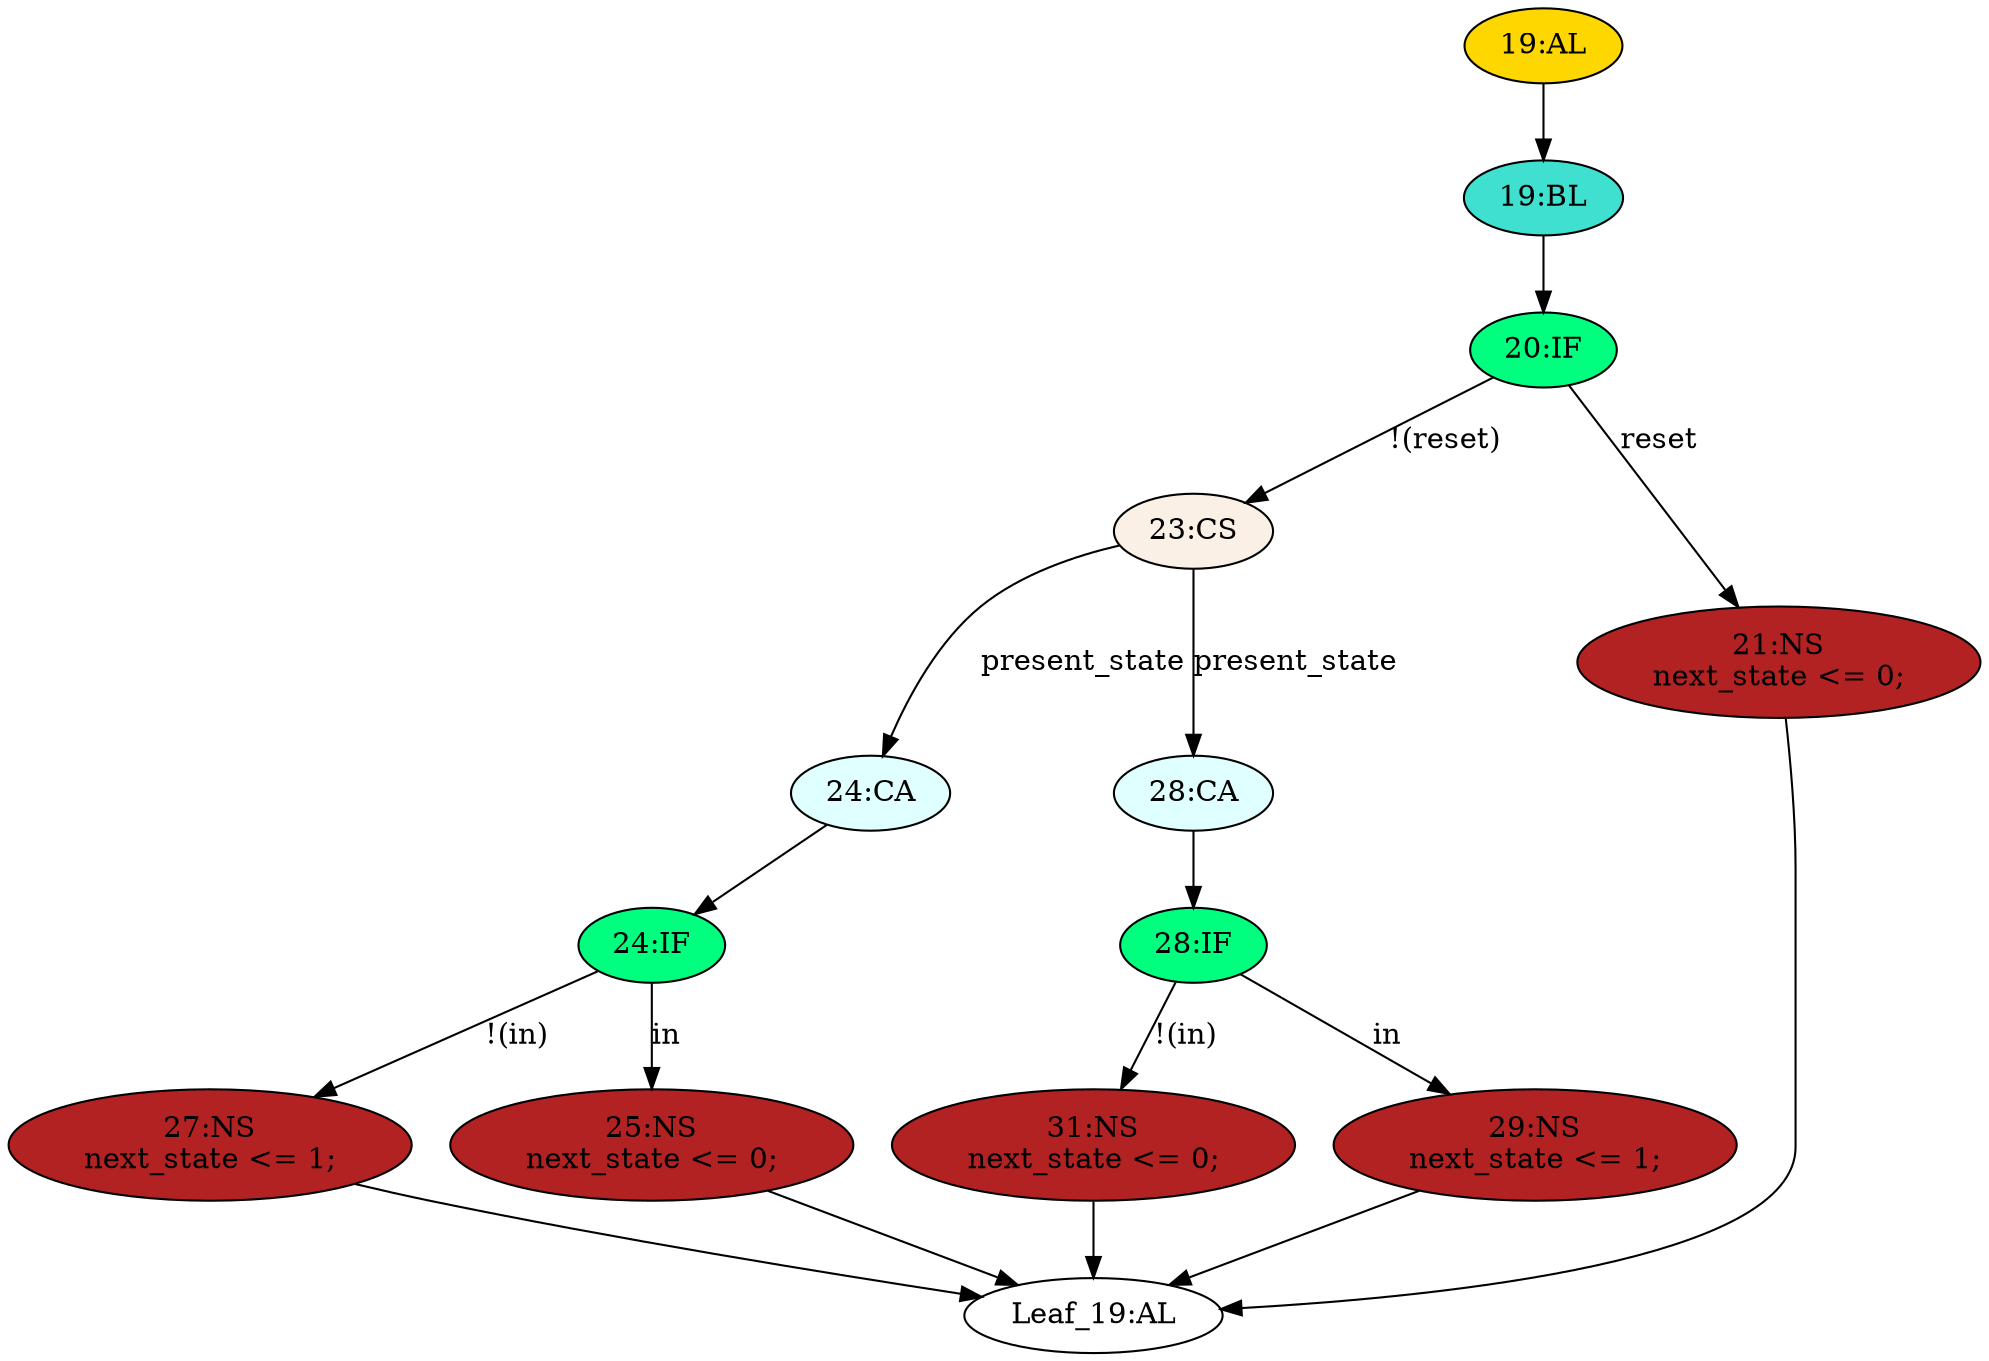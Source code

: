 strict digraph "" {
	node [label="\N"];
	"24:CA"	[ast="<pyverilog.vparser.ast.Case object at 0x7fdbf3399490>",
		fillcolor=lightcyan,
		label="24:CA",
		statements="[]",
		style=filled,
		typ=Case];
	"24:IF"	[ast="<pyverilog.vparser.ast.IfStatement object at 0x7fdbf3399e50>",
		fillcolor=springgreen,
		label="24:IF",
		statements="[]",
		style=filled,
		typ=IfStatement];
	"24:CA" -> "24:IF"	[cond="[]",
		lineno=None];
	"23:CS"	[ast="<pyverilog.vparser.ast.CaseStatement object at 0x7fdbf3380250>",
		fillcolor=linen,
		label="23:CS",
		statements="[]",
		style=filled,
		typ=CaseStatement];
	"23:CS" -> "24:CA"	[cond="['present_state']",
		label=present_state,
		lineno=23];
	"28:CA"	[ast="<pyverilog.vparser.ast.Case object at 0x7fdbf3380350>",
		fillcolor=lightcyan,
		label="28:CA",
		statements="[]",
		style=filled,
		typ=Case];
	"23:CS" -> "28:CA"	[cond="['present_state']",
		label=present_state,
		lineno=23];
	"19:BL"	[ast="<pyverilog.vparser.ast.Block object at 0x7fdbf3380710>",
		fillcolor=turquoise,
		label="19:BL",
		statements="[]",
		style=filled,
		typ=Block];
	"20:IF"	[ast="<pyverilog.vparser.ast.IfStatement object at 0x7fdbf3380750>",
		fillcolor=springgreen,
		label="20:IF",
		statements="[]",
		style=filled,
		typ=IfStatement];
	"19:BL" -> "20:IF"	[cond="[]",
		lineno=None];
	"27:NS"	[ast="<pyverilog.vparser.ast.NonblockingSubstitution object at 0x7fdbf3399ed0>",
		fillcolor=firebrick,
		label="27:NS
next_state <= 1;",
		statements="[<pyverilog.vparser.ast.NonblockingSubstitution object at 0x7fdbf3399ed0>]",
		style=filled,
		typ=NonblockingSubstitution];
	"Leaf_19:AL"	[def_var="['next_state']",
		label="Leaf_19:AL"];
	"27:NS" -> "Leaf_19:AL"	[cond="[]",
		lineno=None];
	"28:IF"	[ast="<pyverilog.vparser.ast.IfStatement object at 0x7fdbf33803d0>",
		fillcolor=springgreen,
		label="28:IF",
		statements="[]",
		style=filled,
		typ=IfStatement];
	"31:NS"	[ast="<pyverilog.vparser.ast.NonblockingSubstitution object at 0x7fdbf3380410>",
		fillcolor=firebrick,
		label="31:NS
next_state <= 0;",
		statements="[<pyverilog.vparser.ast.NonblockingSubstitution object at 0x7fdbf3380410>]",
		style=filled,
		typ=NonblockingSubstitution];
	"28:IF" -> "31:NS"	[cond="['in']",
		label="!(in)",
		lineno=28];
	"29:NS"	[ast="<pyverilog.vparser.ast.NonblockingSubstitution object at 0x7fdbf3380550>",
		fillcolor=firebrick,
		label="29:NS
next_state <= 1;",
		statements="[<pyverilog.vparser.ast.NonblockingSubstitution object at 0x7fdbf3380550>]",
		style=filled,
		typ=NonblockingSubstitution];
	"28:IF" -> "29:NS"	[cond="['in']",
		label=in,
		lineno=28];
	"19:AL"	[ast="<pyverilog.vparser.ast.Always object at 0x7fdbf3380910>",
		clk_sens=True,
		fillcolor=gold,
		label="19:AL",
		sens="['clk']",
		statements="[]",
		style=filled,
		typ=Always,
		use_var="['reset', 'present_state', 'in']"];
	"19:AL" -> "19:BL"	[cond="[]",
		lineno=None];
	"20:IF" -> "23:CS"	[cond="['reset']",
		label="!(reset)",
		lineno=20];
	"21:NS"	[ast="<pyverilog.vparser.ast.NonblockingSubstitution object at 0x7fdbf3380790>",
		fillcolor=firebrick,
		label="21:NS
next_state <= 0;",
		statements="[<pyverilog.vparser.ast.NonblockingSubstitution object at 0x7fdbf3380790>]",
		style=filled,
		typ=NonblockingSubstitution];
	"20:IF" -> "21:NS"	[cond="['reset']",
		label=reset,
		lineno=20];
	"25:NS"	[ast="<pyverilog.vparser.ast.NonblockingSubstitution object at 0x7fdbf33800d0>",
		fillcolor=firebrick,
		label="25:NS
next_state <= 0;",
		statements="[<pyverilog.vparser.ast.NonblockingSubstitution object at 0x7fdbf33800d0>]",
		style=filled,
		typ=NonblockingSubstitution];
	"25:NS" -> "Leaf_19:AL"	[cond="[]",
		lineno=None];
	"31:NS" -> "Leaf_19:AL"	[cond="[]",
		lineno=None];
	"29:NS" -> "Leaf_19:AL"	[cond="[]",
		lineno=None];
	"24:IF" -> "27:NS"	[cond="['in']",
		label="!(in)",
		lineno=24];
	"24:IF" -> "25:NS"	[cond="['in']",
		label=in,
		lineno=24];
	"28:CA" -> "28:IF"	[cond="[]",
		lineno=None];
	"21:NS" -> "Leaf_19:AL"	[cond="[]",
		lineno=None];
}
